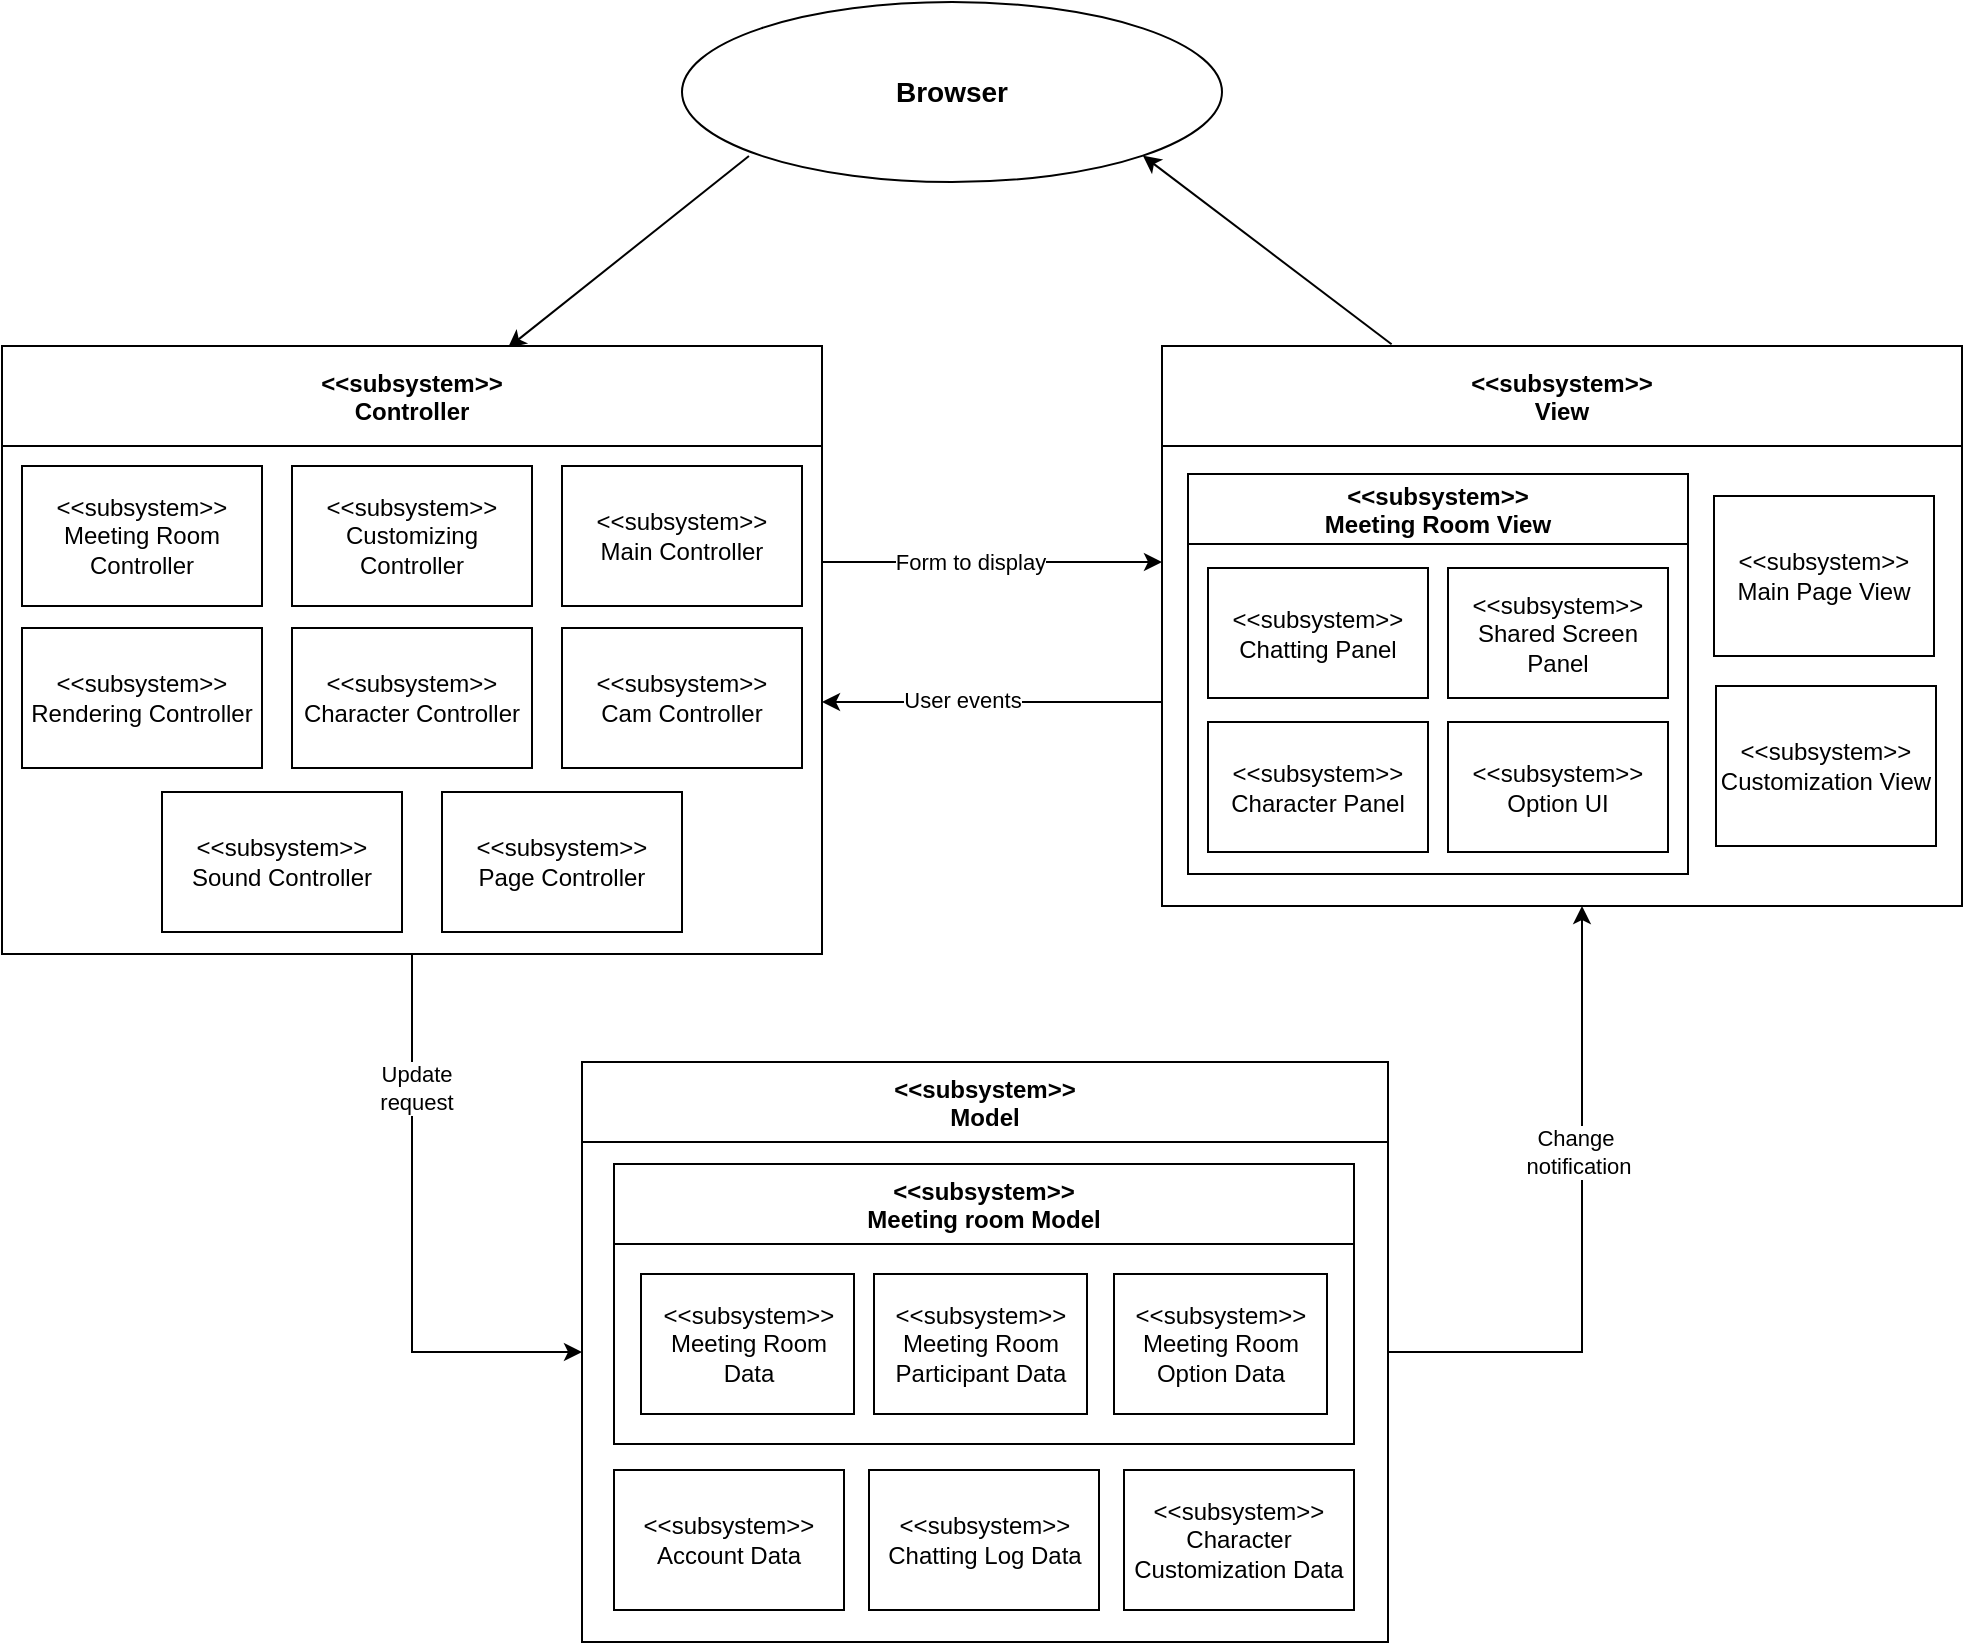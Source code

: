 <mxfile version="14.6.12" type="github">
  <diagram id="6Cmy_OJPE_gC6r0TOcEK" name="Page-1">
    <mxGraphModel dx="2249" dy="762" grid="1" gridSize="10" guides="1" tooltips="1" connect="1" arrows="1" fold="1" page="1" pageScale="1" pageWidth="827" pageHeight="1169" math="0" shadow="0">
      <root>
        <mxCell id="0" />
        <mxCell id="1" parent="0" />
        <mxCell id="LpMyZovRpZkSS5u4zfX3-6" style="orthogonalLoop=1;jettySize=auto;html=1;entryX=1;entryY=1;entryDx=0;entryDy=0;exitX=0.287;exitY=-0.003;exitDx=0;exitDy=0;exitPerimeter=0;" parent="1" source="LpMyZovRpZkSS5u4zfX3-38" target="LpMyZovRpZkSS5u4zfX3-4" edge="1">
          <mxGeometry relative="1" as="geometry">
            <mxPoint x="595" y="220" as="sourcePoint" />
          </mxGeometry>
        </mxCell>
        <mxCell id="LpMyZovRpZkSS5u4zfX3-7" style="edgeStyle=none;orthogonalLoop=1;jettySize=auto;html=1;exitX=0.124;exitY=0.856;exitDx=0;exitDy=0;exitPerimeter=0;entryX=0.617;entryY=0.003;entryDx=0;entryDy=0;entryPerimeter=0;" parent="1" source="LpMyZovRpZkSS5u4zfX3-4" target="LpMyZovRpZkSS5u4zfX3-31" edge="1">
          <mxGeometry relative="1" as="geometry">
            <mxPoint x="183.98" y="221.1" as="targetPoint" />
          </mxGeometry>
        </mxCell>
        <mxCell id="LpMyZovRpZkSS5u4zfX3-4" value="&lt;font style=&quot;font-size: 14px&quot;&gt;&lt;b&gt;Browser&lt;/b&gt;&lt;/font&gt;" style="ellipse;whiteSpace=wrap;html=1;" parent="1" vertex="1">
          <mxGeometry x="210" y="90" width="270" height="90" as="geometry" />
        </mxCell>
        <mxCell id="vep_De73C5PHQTmgVMdR-10" style="edgeStyle=orthogonalEdgeStyle;rounded=0;orthogonalLoop=1;jettySize=auto;html=1;" edge="1" parent="1" source="LpMyZovRpZkSS5u4zfX3-31" target="LpMyZovRpZkSS5u4zfX3-39">
          <mxGeometry relative="1" as="geometry">
            <Array as="points">
              <mxPoint x="75" y="765" />
            </Array>
          </mxGeometry>
        </mxCell>
        <mxCell id="vep_De73C5PHQTmgVMdR-11" value="Update&lt;br&gt;request" style="edgeLabel;html=1;align=center;verticalAlign=middle;resizable=0;points=[];" vertex="1" connectable="0" parent="vep_De73C5PHQTmgVMdR-10">
          <mxGeometry x="-0.528" y="2" relative="1" as="geometry">
            <mxPoint as="offset" />
          </mxGeometry>
        </mxCell>
        <mxCell id="vep_De73C5PHQTmgVMdR-12" style="edgeStyle=orthogonalEdgeStyle;rounded=0;orthogonalLoop=1;jettySize=auto;html=1;" edge="1" parent="1" source="LpMyZovRpZkSS5u4zfX3-31" target="LpMyZovRpZkSS5u4zfX3-38">
          <mxGeometry relative="1" as="geometry">
            <Array as="points">
              <mxPoint x="410" y="370" />
              <mxPoint x="410" y="370" />
            </Array>
          </mxGeometry>
        </mxCell>
        <mxCell id="vep_De73C5PHQTmgVMdR-13" value="Form to display" style="edgeLabel;html=1;align=center;verticalAlign=middle;resizable=0;points=[];" vertex="1" connectable="0" parent="vep_De73C5PHQTmgVMdR-12">
          <mxGeometry x="-0.347" relative="1" as="geometry">
            <mxPoint x="18" as="offset" />
          </mxGeometry>
        </mxCell>
        <mxCell id="LpMyZovRpZkSS5u4zfX3-31" value="&lt;&lt;subsystem&gt;&gt;&#xa;Controller" style="swimlane;startSize=50;" parent="1" vertex="1">
          <mxGeometry x="-130" y="262" width="410" height="304" as="geometry" />
        </mxCell>
        <mxCell id="LpMyZovRpZkSS5u4zfX3-66" value="&amp;lt;&amp;lt;subsystem&amp;gt;&amp;gt;&lt;br&gt;Rendering Controller" style="whiteSpace=wrap;html=1;" parent="LpMyZovRpZkSS5u4zfX3-31" vertex="1">
          <mxGeometry x="10" y="141" width="120" height="70" as="geometry" />
        </mxCell>
        <mxCell id="LpMyZovRpZkSS5u4zfX3-67" value="&amp;lt;&amp;lt;subsystem&amp;gt;&amp;gt;&lt;br&gt;Cam Controller" style="whiteSpace=wrap;html=1;" parent="LpMyZovRpZkSS5u4zfX3-31" vertex="1">
          <mxGeometry x="280" y="141" width="120" height="70" as="geometry" />
        </mxCell>
        <mxCell id="LpMyZovRpZkSS5u4zfX3-68" value="&amp;lt;&amp;lt;subsystem&amp;gt;&amp;gt;&lt;br&gt;Sound Controller" style="whiteSpace=wrap;html=1;" parent="LpMyZovRpZkSS5u4zfX3-31" vertex="1">
          <mxGeometry x="80" y="223" width="120" height="70" as="geometry" />
        </mxCell>
        <mxCell id="LpMyZovRpZkSS5u4zfX3-121" value="&amp;lt;&amp;lt;subsystem&amp;gt;&amp;gt;&lt;br&gt;Meeting Room Controller" style="whiteSpace=wrap;html=1;" parent="LpMyZovRpZkSS5u4zfX3-31" vertex="1">
          <mxGeometry x="10" y="60" width="120" height="70" as="geometry" />
        </mxCell>
        <mxCell id="Wo7y8Mavbgrlb9PrF5e9-1" value="&amp;lt;&amp;lt;subsystem&amp;gt;&amp;gt;&lt;br&gt;Customizing Controller" style="whiteSpace=wrap;html=1;" parent="LpMyZovRpZkSS5u4zfX3-31" vertex="1">
          <mxGeometry x="145" y="60" width="120" height="70" as="geometry" />
        </mxCell>
        <mxCell id="Wo7y8Mavbgrlb9PrF5e9-2" value="&amp;lt;&amp;lt;subsystem&amp;gt;&amp;gt;&lt;br&gt;Main Controller" style="whiteSpace=wrap;html=1;" parent="LpMyZovRpZkSS5u4zfX3-31" vertex="1">
          <mxGeometry x="280" y="60" width="120" height="70" as="geometry" />
        </mxCell>
        <mxCell id="Wo7y8Mavbgrlb9PrF5e9-4" value="&amp;lt;&amp;lt;subsystem&amp;gt;&amp;gt;&lt;br&gt;Character Controller" style="whiteSpace=wrap;html=1;" parent="LpMyZovRpZkSS5u4zfX3-31" vertex="1">
          <mxGeometry x="145" y="141" width="120" height="70" as="geometry" />
        </mxCell>
        <mxCell id="Wo7y8Mavbgrlb9PrF5e9-28" value="&amp;lt;&amp;lt;subsystem&amp;gt;&amp;gt;&lt;br&gt;Page Controller" style="whiteSpace=wrap;html=1;" parent="LpMyZovRpZkSS5u4zfX3-31" vertex="1">
          <mxGeometry x="220" y="223" width="120" height="70" as="geometry" />
        </mxCell>
        <mxCell id="vep_De73C5PHQTmgVMdR-14" style="edgeStyle=orthogonalEdgeStyle;rounded=0;orthogonalLoop=1;jettySize=auto;html=1;" edge="1" parent="1" source="LpMyZovRpZkSS5u4zfX3-38" target="LpMyZovRpZkSS5u4zfX3-31">
          <mxGeometry relative="1" as="geometry">
            <Array as="points">
              <mxPoint x="400" y="440" />
              <mxPoint x="400" y="440" />
            </Array>
          </mxGeometry>
        </mxCell>
        <mxCell id="vep_De73C5PHQTmgVMdR-15" value="User events" style="edgeLabel;html=1;align=center;verticalAlign=middle;resizable=0;points=[];" vertex="1" connectable="0" parent="vep_De73C5PHQTmgVMdR-14">
          <mxGeometry x="0.253" y="-1" relative="1" as="geometry">
            <mxPoint x="6" as="offset" />
          </mxGeometry>
        </mxCell>
        <mxCell id="LpMyZovRpZkSS5u4zfX3-38" value="&lt;&lt;subsystem&gt;&gt;&#xa;View" style="swimlane;startSize=50;" parent="1" vertex="1">
          <mxGeometry x="450" y="262" width="400" height="280" as="geometry" />
        </mxCell>
        <mxCell id="LpMyZovRpZkSS5u4zfX3-93" value="&lt;&lt;subsystem&gt;&gt;&#xa;Meeting Room View" style="swimlane;startSize=35;" parent="LpMyZovRpZkSS5u4zfX3-38" vertex="1">
          <mxGeometry x="13" y="64" width="250" height="200" as="geometry" />
        </mxCell>
        <mxCell id="LpMyZovRpZkSS5u4zfX3-94" value="&amp;lt;&amp;lt;subsystem&amp;gt;&amp;gt;&lt;br&gt;Chatting Panel" style="whiteSpace=wrap;html=1;" parent="LpMyZovRpZkSS5u4zfX3-93" vertex="1">
          <mxGeometry x="10" y="47" width="110" height="65" as="geometry" />
        </mxCell>
        <mxCell id="LpMyZovRpZkSS5u4zfX3-96" style="edgeStyle=none;orthogonalLoop=1;jettySize=auto;html=1;exitX=1;exitY=0.5;exitDx=0;exitDy=0;" parent="LpMyZovRpZkSS5u4zfX3-93" source="LpMyZovRpZkSS5u4zfX3-94" target="LpMyZovRpZkSS5u4zfX3-94" edge="1">
          <mxGeometry relative="1" as="geometry" />
        </mxCell>
        <mxCell id="Wo7y8Mavbgrlb9PrF5e9-7" value="&amp;lt;&amp;lt;subsystem&amp;gt;&amp;gt;&lt;br&gt;Shared Screen Panel" style="whiteSpace=wrap;html=1;" parent="LpMyZovRpZkSS5u4zfX3-93" vertex="1">
          <mxGeometry x="130" y="47" width="110" height="65" as="geometry" />
        </mxCell>
        <mxCell id="Wo7y8Mavbgrlb9PrF5e9-8" value="&amp;lt;&amp;lt;subsystem&amp;gt;&amp;gt;&lt;br&gt;Character Panel" style="whiteSpace=wrap;html=1;" parent="LpMyZovRpZkSS5u4zfX3-93" vertex="1">
          <mxGeometry x="10" y="124" width="110" height="65" as="geometry" />
        </mxCell>
        <mxCell id="Wo7y8Mavbgrlb9PrF5e9-9" value="&amp;lt;&amp;lt;subsystem&amp;gt;&amp;gt;&lt;br&gt;Option UI" style="whiteSpace=wrap;html=1;" parent="LpMyZovRpZkSS5u4zfX3-93" vertex="1">
          <mxGeometry x="130" y="124" width="110" height="65" as="geometry" />
        </mxCell>
        <mxCell id="9Y2opS0K8rb7u_Eqx5ES-21" value="&amp;lt;&amp;lt;subsystem&amp;gt;&amp;gt;&lt;br&gt;Main Page View" style="whiteSpace=wrap;html=1;" parent="LpMyZovRpZkSS5u4zfX3-38" vertex="1">
          <mxGeometry x="276" y="75" width="110" height="80" as="geometry" />
        </mxCell>
        <mxCell id="9Y2opS0K8rb7u_Eqx5ES-23" value="&amp;lt;&amp;lt;subsystem&amp;gt;&amp;gt;&lt;br&gt;Customization View" style="whiteSpace=wrap;html=1;" parent="LpMyZovRpZkSS5u4zfX3-38" vertex="1">
          <mxGeometry x="277" y="170" width="110" height="80" as="geometry" />
        </mxCell>
        <mxCell id="vep_De73C5PHQTmgVMdR-7" style="edgeStyle=orthogonalEdgeStyle;rounded=0;orthogonalLoop=1;jettySize=auto;html=1;" edge="1" parent="1" source="LpMyZovRpZkSS5u4zfX3-39" target="LpMyZovRpZkSS5u4zfX3-38">
          <mxGeometry relative="1" as="geometry">
            <Array as="points">
              <mxPoint x="660" y="765" />
            </Array>
          </mxGeometry>
        </mxCell>
        <mxCell id="vep_De73C5PHQTmgVMdR-8" value="Change&amp;nbsp;&lt;br&gt;notification" style="edgeLabel;html=1;align=center;verticalAlign=middle;resizable=0;points=[];" vertex="1" connectable="0" parent="vep_De73C5PHQTmgVMdR-7">
          <mxGeometry x="0.684" y="4" relative="1" as="geometry">
            <mxPoint x="2" y="72" as="offset" />
          </mxGeometry>
        </mxCell>
        <mxCell id="LpMyZovRpZkSS5u4zfX3-39" value="&lt;&lt;subsystem&gt;&gt;&#xa;Model" style="swimlane;startSize=40;" parent="1" vertex="1">
          <mxGeometry x="160" y="620" width="403" height="290" as="geometry" />
        </mxCell>
        <mxCell id="Wo7y8Mavbgrlb9PrF5e9-27" value="&amp;lt;&amp;lt;subsystem&amp;gt;&amp;gt;&lt;br&gt;Account Data" style="whiteSpace=wrap;html=1;" parent="LpMyZovRpZkSS5u4zfX3-39" vertex="1">
          <mxGeometry x="16" y="204" width="115" height="70" as="geometry" />
        </mxCell>
        <mxCell id="9Y2opS0K8rb7u_Eqx5ES-12" value="&lt;&lt;subsystem&gt;&gt;&#xa;Meeting room Model" style="swimlane;startSize=40;" parent="LpMyZovRpZkSS5u4zfX3-39" vertex="1">
          <mxGeometry x="16" y="51" width="370" height="140" as="geometry" />
        </mxCell>
        <mxCell id="9Y2opS0K8rb7u_Eqx5ES-15" style="edgeStyle=none;orthogonalLoop=1;jettySize=auto;html=1;exitX=1;exitY=0.5;exitDx=0;exitDy=0;" parent="9Y2opS0K8rb7u_Eqx5ES-12" edge="1">
          <mxGeometry relative="1" as="geometry">
            <mxPoint x="120" y="95" as="sourcePoint" />
            <mxPoint x="120" y="95" as="targetPoint" />
          </mxGeometry>
        </mxCell>
        <mxCell id="Wo7y8Mavbgrlb9PrF5e9-20" value="&amp;lt;&amp;lt;subsystem&amp;gt;&amp;gt;&lt;br&gt;Meeting Room Data" style="whiteSpace=wrap;html=1;" parent="9Y2opS0K8rb7u_Eqx5ES-12" vertex="1">
          <mxGeometry x="13.5" y="55" width="106.5" height="70" as="geometry" />
        </mxCell>
        <mxCell id="vep_De73C5PHQTmgVMdR-1" value="&amp;lt;&amp;lt;subsystem&amp;gt;&amp;gt;&lt;br&gt;Meeting Room Participant Data" style="whiteSpace=wrap;html=1;" vertex="1" parent="9Y2opS0K8rb7u_Eqx5ES-12">
          <mxGeometry x="130" y="55" width="106.5" height="70" as="geometry" />
        </mxCell>
        <mxCell id="vep_De73C5PHQTmgVMdR-2" value="&amp;lt;&amp;lt;subsystem&amp;gt;&amp;gt;&lt;br&gt;Meeting Room&lt;br&gt;Option Data" style="whiteSpace=wrap;html=1;" vertex="1" parent="9Y2opS0K8rb7u_Eqx5ES-12">
          <mxGeometry x="250" y="55" width="106.5" height="70" as="geometry" />
        </mxCell>
        <mxCell id="vep_De73C5PHQTmgVMdR-5" value="&amp;lt;&amp;lt;subsystem&amp;gt;&amp;gt;&lt;br&gt;Chatting Log Data" style="whiteSpace=wrap;html=1;" vertex="1" parent="LpMyZovRpZkSS5u4zfX3-39">
          <mxGeometry x="143.5" y="204" width="115" height="70" as="geometry" />
        </mxCell>
        <mxCell id="vep_De73C5PHQTmgVMdR-6" value="&amp;lt;&amp;lt;subsystem&amp;gt;&amp;gt;&lt;br&gt;Character Customization Data" style="whiteSpace=wrap;html=1;" vertex="1" parent="LpMyZovRpZkSS5u4zfX3-39">
          <mxGeometry x="271" y="204" width="115" height="70" as="geometry" />
        </mxCell>
      </root>
    </mxGraphModel>
  </diagram>
</mxfile>
